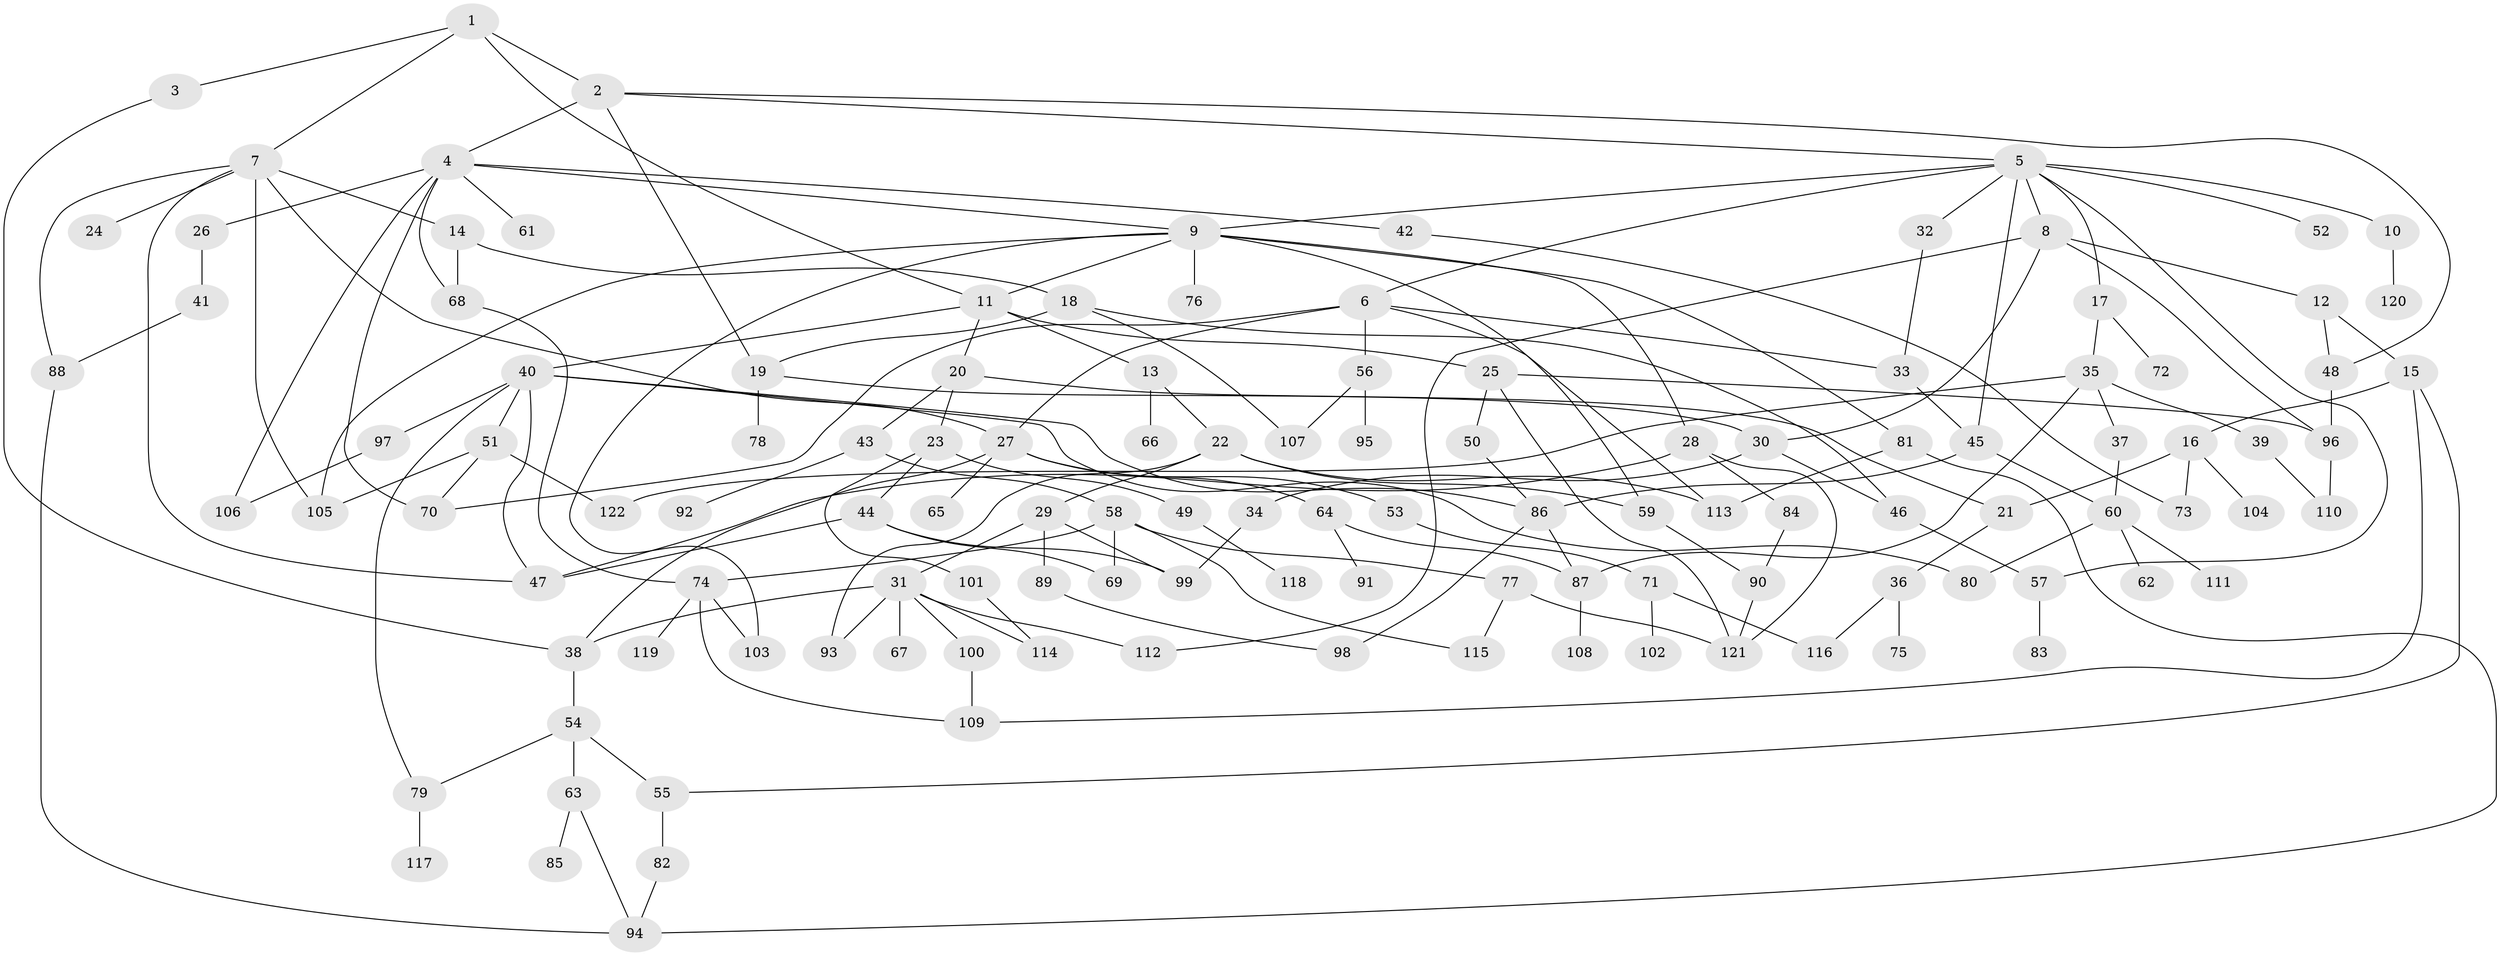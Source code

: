 // Generated by graph-tools (version 1.1) at 2025/25/03/09/25 03:25:35]
// undirected, 122 vertices, 181 edges
graph export_dot {
graph [start="1"]
  node [color=gray90,style=filled];
  1;
  2;
  3;
  4;
  5;
  6;
  7;
  8;
  9;
  10;
  11;
  12;
  13;
  14;
  15;
  16;
  17;
  18;
  19;
  20;
  21;
  22;
  23;
  24;
  25;
  26;
  27;
  28;
  29;
  30;
  31;
  32;
  33;
  34;
  35;
  36;
  37;
  38;
  39;
  40;
  41;
  42;
  43;
  44;
  45;
  46;
  47;
  48;
  49;
  50;
  51;
  52;
  53;
  54;
  55;
  56;
  57;
  58;
  59;
  60;
  61;
  62;
  63;
  64;
  65;
  66;
  67;
  68;
  69;
  70;
  71;
  72;
  73;
  74;
  75;
  76;
  77;
  78;
  79;
  80;
  81;
  82;
  83;
  84;
  85;
  86;
  87;
  88;
  89;
  90;
  91;
  92;
  93;
  94;
  95;
  96;
  97;
  98;
  99;
  100;
  101;
  102;
  103;
  104;
  105;
  106;
  107;
  108;
  109;
  110;
  111;
  112;
  113;
  114;
  115;
  116;
  117;
  118;
  119;
  120;
  121;
  122;
  1 -- 2;
  1 -- 3;
  1 -- 7;
  1 -- 11;
  2 -- 4;
  2 -- 5;
  2 -- 19;
  2 -- 48;
  3 -- 38;
  4 -- 26;
  4 -- 42;
  4 -- 61;
  4 -- 68;
  4 -- 70;
  4 -- 106;
  4 -- 9;
  5 -- 6;
  5 -- 8;
  5 -- 9;
  5 -- 10;
  5 -- 17;
  5 -- 32;
  5 -- 52;
  5 -- 57;
  5 -- 45;
  6 -- 56;
  6 -- 70;
  6 -- 113;
  6 -- 33;
  6 -- 27;
  7 -- 14;
  7 -- 24;
  7 -- 27;
  7 -- 47;
  7 -- 105;
  7 -- 88;
  8 -- 12;
  8 -- 30;
  8 -- 112;
  8 -- 96;
  9 -- 28;
  9 -- 59;
  9 -- 76;
  9 -- 81;
  9 -- 11;
  9 -- 103;
  9 -- 105;
  10 -- 120;
  11 -- 13;
  11 -- 20;
  11 -- 25;
  11 -- 40;
  12 -- 15;
  12 -- 48;
  13 -- 22;
  13 -- 66;
  14 -- 18;
  14 -- 68;
  15 -- 16;
  15 -- 109;
  15 -- 55;
  16 -- 21;
  16 -- 104;
  16 -- 73;
  17 -- 35;
  17 -- 72;
  18 -- 19;
  18 -- 107;
  18 -- 46;
  19 -- 78;
  19 -- 30;
  20 -- 23;
  20 -- 43;
  20 -- 21;
  21 -- 36;
  22 -- 29;
  22 -- 93;
  22 -- 113;
  22 -- 59;
  23 -- 44;
  23 -- 49;
  23 -- 101;
  25 -- 50;
  25 -- 121;
  25 -- 96;
  26 -- 41;
  27 -- 38;
  27 -- 53;
  27 -- 64;
  27 -- 65;
  28 -- 84;
  28 -- 47;
  28 -- 121;
  29 -- 31;
  29 -- 89;
  29 -- 99;
  30 -- 34;
  30 -- 46;
  31 -- 67;
  31 -- 100;
  31 -- 93;
  31 -- 38;
  31 -- 112;
  31 -- 114;
  32 -- 33;
  33 -- 45;
  34 -- 99;
  35 -- 37;
  35 -- 39;
  35 -- 122;
  35 -- 87;
  36 -- 75;
  36 -- 116;
  37 -- 60;
  38 -- 54;
  39 -- 110;
  40 -- 51;
  40 -- 79;
  40 -- 80;
  40 -- 86;
  40 -- 97;
  40 -- 47;
  41 -- 88;
  42 -- 73;
  43 -- 58;
  43 -- 92;
  44 -- 47;
  44 -- 69;
  44 -- 99;
  45 -- 86;
  45 -- 60;
  46 -- 57;
  48 -- 96;
  49 -- 118;
  50 -- 86;
  51 -- 105;
  51 -- 70;
  51 -- 122;
  53 -- 71;
  54 -- 55;
  54 -- 63;
  54 -- 79;
  55 -- 82;
  56 -- 95;
  56 -- 107;
  57 -- 83;
  58 -- 77;
  58 -- 115;
  58 -- 74;
  58 -- 69;
  59 -- 90;
  60 -- 62;
  60 -- 111;
  60 -- 80;
  63 -- 85;
  63 -- 94;
  64 -- 91;
  64 -- 87;
  68 -- 74;
  71 -- 102;
  71 -- 116;
  74 -- 103;
  74 -- 119;
  74 -- 109;
  77 -- 121;
  77 -- 115;
  79 -- 117;
  81 -- 113;
  81 -- 94;
  82 -- 94;
  84 -- 90;
  86 -- 87;
  86 -- 98;
  87 -- 108;
  88 -- 94;
  89 -- 98;
  90 -- 121;
  96 -- 110;
  97 -- 106;
  100 -- 109;
  101 -- 114;
}
